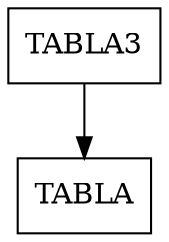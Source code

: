 digraph dibujo{
graph [ordering="out"];rankdir=TB;
node [shape = box];
NodoTABLA3 [label = "TABLA3"];
NodoTABLA [label = "TABLA"];
NodoTABLA3->NodoTABLA;
}